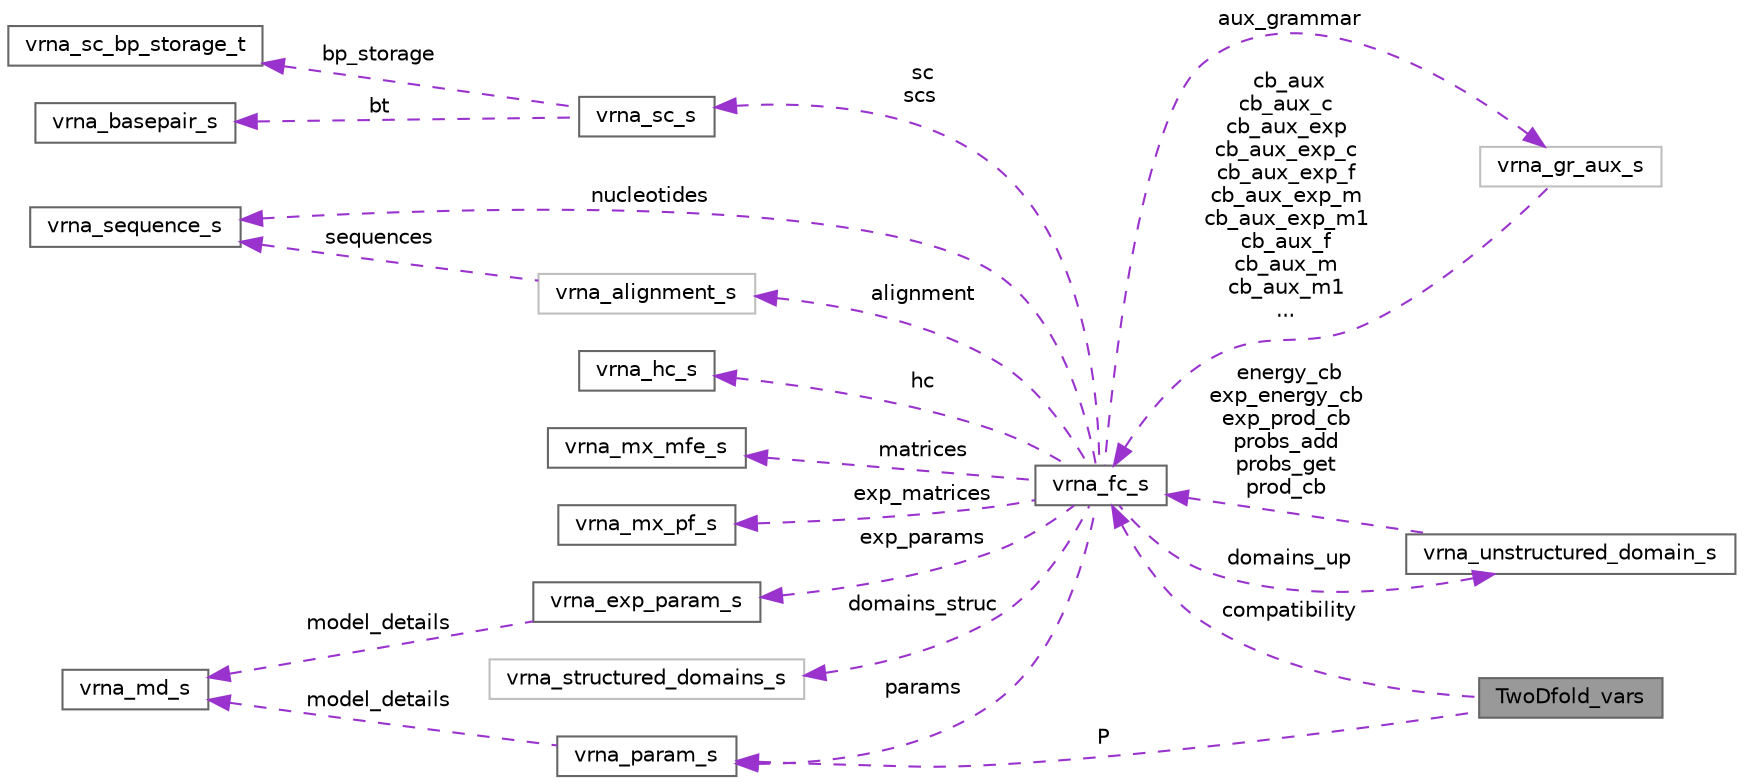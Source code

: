 digraph "TwoDfold_vars"
{
 // INTERACTIVE_SVG=YES
 // LATEX_PDF_SIZE
  bgcolor="transparent";
  edge [fontname=Helvetica,fontsize=10,labelfontname=Helvetica,labelfontsize=10];
  node [fontname=Helvetica,fontsize=10,shape=box,height=0.2,width=0.4];
  rankdir="LR";
  Node1 [label="TwoDfold_vars",height=0.2,width=0.4,color="gray40", fillcolor="grey60", style="filled", fontcolor="black",tooltip="Variables compound for 2Dfold MFE folding."];
  Node2 -> Node1 [dir="back",color="darkorchid3",style="dashed",label=" P" ];
  Node2 [label="vrna_param_s",height=0.2,width=0.4,color="gray40", fillcolor="white", style="filled",URL="$group__energy__parameters.html#structvrna__param__s",tooltip="The datastructure that contains temperature scaled energy parameters."];
  Node3 -> Node2 [dir="back",color="darkorchid3",style="dashed",label=" model_details" ];
  Node3 [label="vrna_md_s",height=0.2,width=0.4,color="gray40", fillcolor="white", style="filled",URL="$group__model__details.html#structvrna__md__s",tooltip="The data structure that contains the complete model details used throughout the calculations."];
  Node4 -> Node1 [dir="back",color="darkorchid3",style="dashed",label=" compatibility" ];
  Node4 [label="vrna_fc_s",height=0.2,width=0.4,color="gray40", fillcolor="white", style="filled",URL="$group__fold__compound.html#structvrna__fc__s",tooltip="The most basic data structure required by many functions throughout the RNAlib."];
  Node5 -> Node4 [dir="back",color="darkorchid3",style="dashed",label=" nucleotides" ];
  Node5 [label="vrna_sequence_s",height=0.2,width=0.4,color="gray40", fillcolor="white", style="filled",URL="$group__alphabet__utils.html#structvrna__sequence__s",tooltip="Data structure representing a nucleotide sequence."];
  Node6 -> Node4 [dir="back",color="darkorchid3",style="dashed",label=" alignment" ];
  Node6 [label="vrna_alignment_s",height=0.2,width=0.4,color="grey75", fillcolor="white", style="filled",URL="$group__alphabet__utils.html#structvrna__alignment__s",tooltip=" "];
  Node5 -> Node6 [dir="back",color="darkorchid3",style="dashed",label=" sequences" ];
  Node7 -> Node4 [dir="back",color="darkorchid3",style="dashed",label=" hc" ];
  Node7 [label="vrna_hc_s",height=0.2,width=0.4,color="gray40", fillcolor="white", style="filled",URL="$group__hard__constraints.html#structvrna__hc__s",tooltip="The hard constraints data structure."];
  Node8 -> Node4 [dir="back",color="darkorchid3",style="dashed",label=" matrices" ];
  Node8 [label="vrna_mx_mfe_s",height=0.2,width=0.4,color="gray40", fillcolor="white", style="filled",URL="$group__dp__matrices.html#structvrna__mx__mfe__s",tooltip="Minimum Free Energy (MFE) Dynamic Programming (DP) matrices data structure required within the vrna_f..."];
  Node9 -> Node4 [dir="back",color="darkorchid3",style="dashed",label=" exp_matrices" ];
  Node9 [label="vrna_mx_pf_s",height=0.2,width=0.4,color="gray40", fillcolor="white", style="filled",URL="$group__dp__matrices.html#structvrna__mx__pf__s",tooltip="Partition function (PF) Dynamic Programming (DP) matrices data structure required within the vrna_fol..."];
  Node2 -> Node4 [dir="back",color="darkorchid3",style="dashed",label=" params" ];
  Node10 -> Node4 [dir="back",color="darkorchid3",style="dashed",label=" exp_params" ];
  Node10 [label="vrna_exp_param_s",height=0.2,width=0.4,color="gray40", fillcolor="white", style="filled",URL="$group__energy__parameters.html#structvrna__exp__param__s",tooltip="The data structure that contains temperature scaled Boltzmann weights of the energy parameters."];
  Node3 -> Node10 [dir="back",color="darkorchid3",style="dashed",label=" model_details" ];
  Node11 -> Node4 [dir="back",color="darkorchid3",style="dashed",label=" domains_struc" ];
  Node11 [label="vrna_structured_domains_s",height=0.2,width=0.4,color="grey75", fillcolor="white", style="filled",URL="$structvrna__structured__domains__s.html",tooltip=" "];
  Node12 -> Node4 [dir="back",color="darkorchid3",style="dashed",label=" domains_up" ];
  Node12 [label="vrna_unstructured_domain_s",height=0.2,width=0.4,color="gray40", fillcolor="white", style="filled",URL="$group__domains__up.html#structvrna__unstructured__domain__s",tooltip="Data structure to store all functionality for ligand binding."];
  Node4 -> Node12 [dir="back",color="darkorchid3",style="dashed",label=" energy_cb\nexp_energy_cb\nexp_prod_cb\nprobs_add\nprobs_get\nprod_cb" ];
  Node13 -> Node4 [dir="back",color="darkorchid3",style="dashed",label=" aux_grammar" ];
  Node13 [label="vrna_gr_aux_s",height=0.2,width=0.4,color="grey75", fillcolor="white", style="filled",URL="$group__grammar.html#structvrna__gr__aux__s",tooltip=" "];
  Node4 -> Node13 [dir="back",color="darkorchid3",style="dashed",label=" cb_aux\ncb_aux_c\ncb_aux_exp\ncb_aux_exp_c\ncb_aux_exp_f\ncb_aux_exp_m\ncb_aux_exp_m1\ncb_aux_f\ncb_aux_m\ncb_aux_m1\n..." ];
  Node14 -> Node4 [dir="back",color="darkorchid3",style="dashed",label=" sc\nscs" ];
  Node14 [label="vrna_sc_s",height=0.2,width=0.4,color="gray40", fillcolor="white", style="filled",URL="$group__soft__constraints.html#structvrna__sc__s",tooltip="The soft constraints data structure."];
  Node15 -> Node14 [dir="back",color="darkorchid3",style="dashed",label=" bp_storage" ];
  Node15 [label="vrna_sc_bp_storage_t",height=0.2,width=0.4,color="gray40", fillcolor="white", style="filled",URL="$structvrna__sc__bp__storage__t.html",tooltip="A base pair constraint."];
  Node16 -> Node14 [dir="back",color="darkorchid3",style="dashed",label=" bt" ];
  Node16 [label="vrna_basepair_s",height=0.2,width=0.4,color="gray40", fillcolor="white", style="filled",URL="$group__data__structures.html#structvrna__basepair__s",tooltip="Base pair data structure used in subopt.c."];
}
